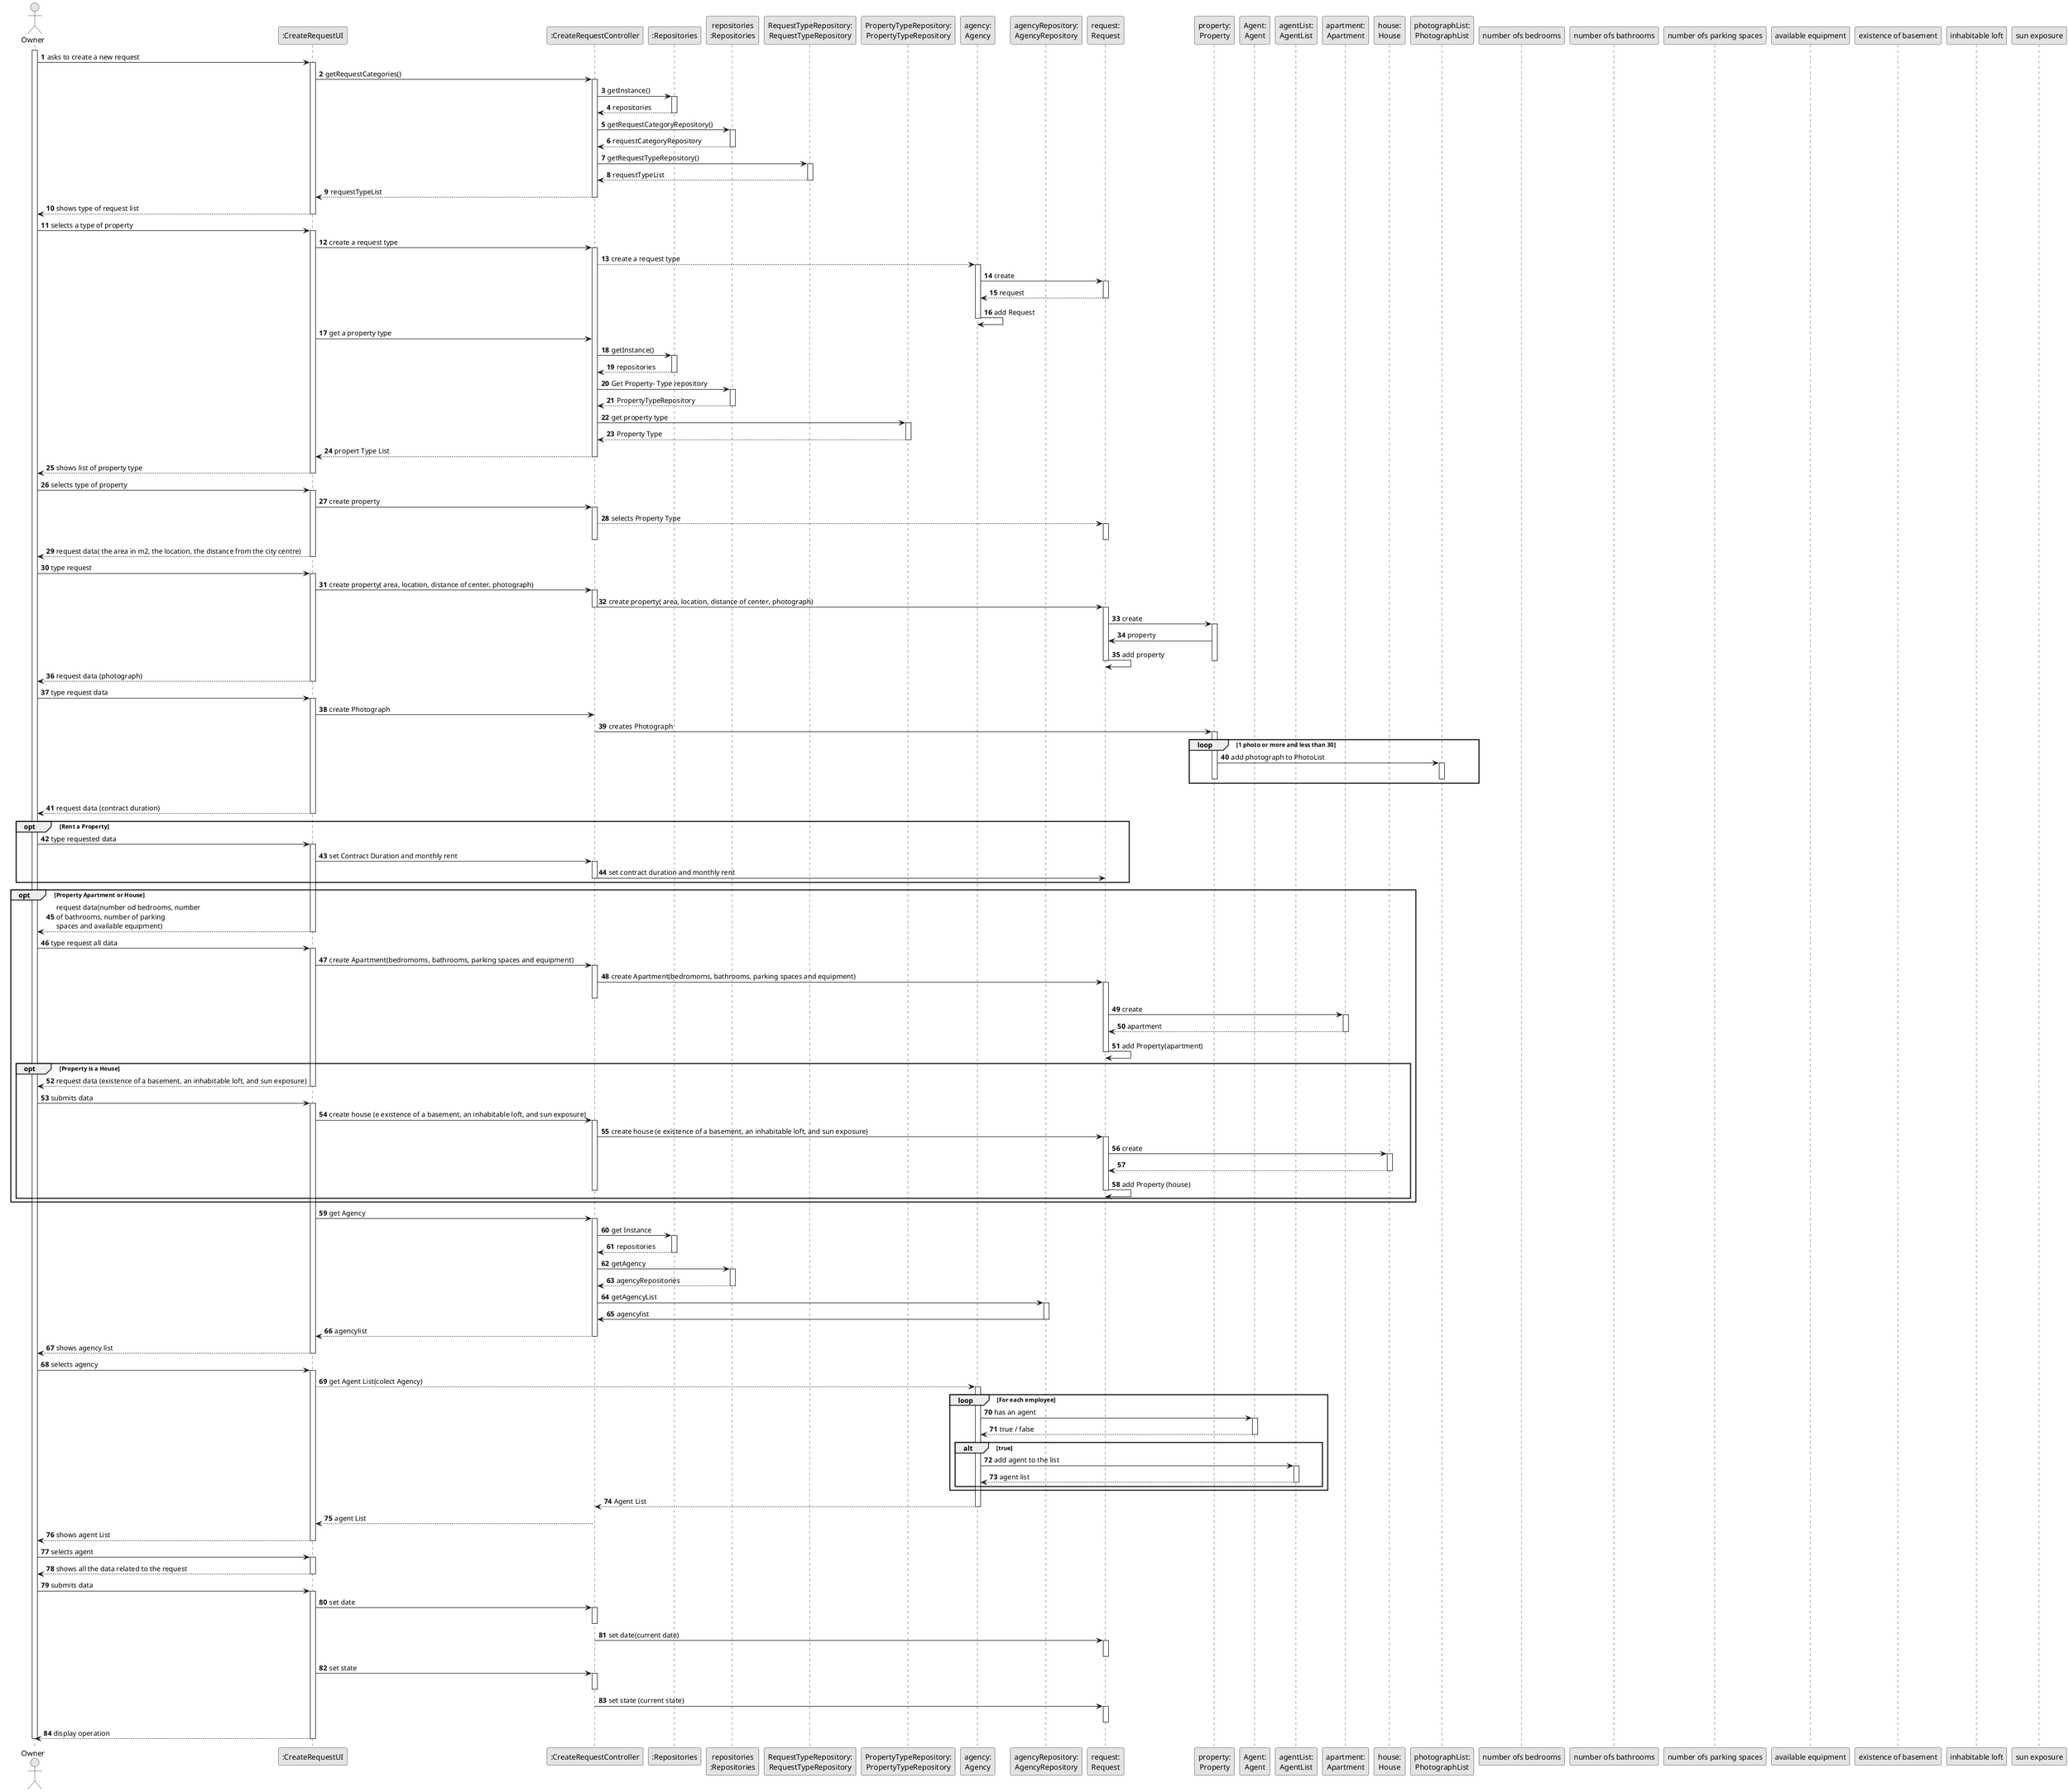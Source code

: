 @startuml
skinparam monochrome true
skinparam packageStyle rectangle
skinparam shadowing false

autonumber

'hide footbox
actor "Owner" as ADM
participant ":CreateRequestUI" as UI
participant ":CreateRequestController" as CTRL
participant ":Repositories" as Rep

participant "repositories\n:Repositories" as PLAT
participant "RequestTypeRepository:\nRequestTypeRepository" as TaskCategoryRepository
participant "PropertyTypeRepository:\nPropertyTypeRepository" as ProType
participant "agency:\nAgency" as Br
participant "agencyRepository:\nAgencyRepository" as AgencyRep
participant "request:\nRequest" as Req
participant "property:\nProperty" as Prop
participant "Agent:\nAgent" as Agent
participant "agentList:\nAgentList" as AgList
participant "apartment:\nApartment" as Apart
participant "house:\nHouse" as House
participant "photographList:\nPhotographList" as PhotoList
participant "number ofs bedrooms"
participant "number ofs bathrooms"
participant "number ofs parking spaces"
participant "available equipment"
participant "existence of basement"
participant "inhabitable loft"
participant "sun exposure"





activate ADM

        ADM -> UI : asks to create a new request

        activate UI

            UI -> CTRL : getRequestCategories()
            activate CTRL

                CTRL -> Rep : getInstance()
                activate Rep

                    Rep --> CTRL: repositories
                deactivate Rep

                CTRL -> PLAT : getRequestCategoryRepository()
                activate PLAT

                    PLAT --> CTRL: requestCategoryRepository
                deactivate PLAT

                CTRL -> TaskCategoryRepository : getRequestTypeRepository()
                activate TaskCategoryRepository

                    TaskCategoryRepository --> CTRL : requestTypeList
                deactivate TaskCategoryRepository

                CTRL --> UI : requestTypeList
            deactivate CTRL

            UI --> ADM : shows type of request list
        deactivate UI

    ADM -> UI : selects a type of property
    activate UI

    UI -> CTRL : create a request type
        activate CTRL

    CTRL --> Br : create a request type
    activate Br

    Br -> Req : create
    activate Req

    Req --> Br : request
    deactivate Req

    Br -> Br : add Request

    deactivate Br


    UI -> CTRL : get a property type

       CTRL -> Rep : getInstance()
                    activate Rep

                        Rep --> CTRL: repositories
                    deactivate Rep

    CTRL -> PLAT : Get Property- Type repository
    activate PLAT

    PLAT --> CTRL : PropertyTypeRepository
    deactivate PLAT

    CTRL -> ProType :get property type
    activate ProType

    ProType --> CTRL : Property Type
    deactivate ProType

    CTRL --> UI : propert Type List
    deactivate CTRL

        UI --> ADM : shows list of property type
    deactivate Br
    deactivate UI

    ADM -> UI : selects type of property
    activate UI

        UI -> CTRL : create property
        activate CTRL

        CTRL --> Req :selects Property Type
        activate Req
        deactivate Req
        deactivate CTRL



        UI --> ADM : request data( the area in m2, the location, the distance from the city centre)
    deactivate UI

    ADM -> UI : type request
    activate UI

        UI -> CTRL : create property( area, location, distance of center, photograph)
    activate CTRL
        CTRL -> Req : create property( area, location, distance of center, photograph)
    deactivate CTRL
    activate Req

    Req -> Prop: create
    activate Prop

    Prop -> Req:  property
    Req -> Req :add property
    deactivate Prop
    deactivate Req

    UI --> ADM :  request data (photograph)
    deactivate UI

    ADM -> UI : type request data
    activate UI

    UI -> CTRL : create Photograph



            CTRL -> Prop: creates Photograph
    loop 1 photo or more and less than 30

    activate Prop


    Prop -> PhotoList :  add photograph to PhotoList
    activate PhotoList
    deactivate Prop
    deactivate PhotoList
    end

    opt Request ia a Land
    UI-->ADM : request data (contract duration)
    deactivate UI

    opt Rent a Property
    ADM -> UI : type requested data
    activate UI
    UI-> CTRL : set Contract Duration and monthly rent
    activate CTRL
    CTRL -> Req : set contract duration and monthly rent
    deactivate CTRL
    end

    opt Property Apartment or House

        UI--> ADM : request data(number od bedrooms, number\nof bathrooms, number of parking \nspaces and available equipment)
     deactivate UI

     ADM -> UI : type request all data
     activate UI
     UI-> CTRL : create Apartment(bedromoms, bathrooms, parking spaces and equipment)
     activate CTRL
     CTRL -> Req : create Apartment(bedromoms, bathrooms, parking spaces and equipment)
     activate Req
    deactivate CTRL

    Req -> Apart : create
    activate Apart
    Apart --> Req : apartment
    deactivate Apart
    Req-> Req : add Property(apartment)
     deactivate Req


    opt Property is a House
    UI --> ADM : request data (existence of a basement, an inhabitable loft, and sun exposure)
    deactivate UI
    ADM-> UI : submits data
    activate UI
    UI-> CTRL : create house (e existence of a basement, an inhabitable loft, and sun exposure)
    activate CTRL
    CTRL -> Req : create house (e existence of a basement, an inhabitable loft, and sun exposure)
    activate Req
    Req -> House : create
    activate House
    House --> Req:
    deactivate House
    Req -> Req :add Property (house)
    deactivate Req
    deactivate CTRL
    end
    end


    UI -> CTRL : get Agency
    activate CTRL
    CTRL-> Rep : get Instance
    activate Rep
    Rep --> CTRL :repositories
    deactivate Rep

    CTRL -> PLAT : getAgency
    activate PLAT
    PLAT--> CTRL : agencyRepositories
    deactivate PLAT
    CTRL -> AgencyRep : getAgencyList
    activate AgencyRep
    AgencyRep -> CTRL : agencylist
    deactivate AgencyRep
    CTRL --> UI : agencylist
 deactivate CTRL
 UI --> ADM : shows agency list

 deactivate UI

    ADM -> UI : selects agency
    activate UI
    UI --> Br : get Agent List(colect Agency)
    activate Br
    loop For each employee
    Br-> Agent : has an agent
    activate Agent
    Agent --> Br : true / false
    deactivate Agent
    alt true
    Br-> AgList :add agent to the list
    activate AgList
    AgList --> Br : agent list
    deactivate AgList
    end
    end
    Br --> CTRL : Agent List
    deactivate Br
    CTRL --> UI : agent List
    UI --> ADM : shows agent List
    deactivate UI
    ADM -> UI : selects agent
    activate UI
    UI --> ADM : shows all the data related to the request
    deactivate UI
    ADM -> UI : submits data
    activate UI
    UI -> CTRL : set date
    activate CTRL
    deactivate CTRL
    CTRL -> Req : set date(current date)
    activate Req
    deactivate Req
    UI -> CTRL : set state
    activate CTRL
    deactivate CTRL
    CTRL -> Req : set state (current state)
    activate Req
    deactivate Req
    UI --> ADM : display operation
    deactivate UI
    deactivate ADM



@enduml